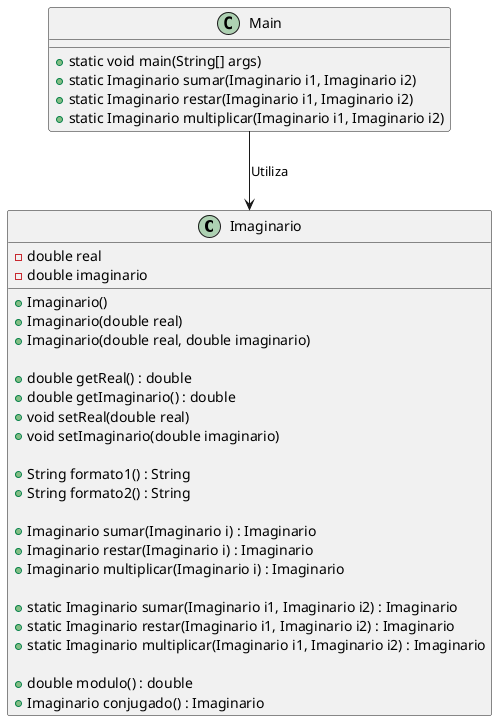 @startuml Diagrama
class Imaginario {
    - double real
    - double imaginario
    
    + Imaginario()
    + Imaginario(double real)
    + Imaginario(double real, double imaginario)
    
    + double getReal() : double
    + double getImaginario() : double
    + void setReal(double real)
    + void setImaginario(double imaginario)
    
    + String formato1() : String
    + String formato2() : String
    
    + Imaginario sumar(Imaginario i) : Imaginario
    + Imaginario restar(Imaginario i) : Imaginario
    + Imaginario multiplicar(Imaginario i) : Imaginario
    
    + static Imaginario sumar(Imaginario i1, Imaginario i2) : Imaginario
    + static Imaginario restar(Imaginario i1, Imaginario i2) : Imaginario
    + static Imaginario multiplicar(Imaginario i1, Imaginario i2) : Imaginario
    
    + double modulo() : double
    + Imaginario conjugado() : Imaginario
}

class Main {
    + static void main(String[] args)
    + static Imaginario sumar(Imaginario i1, Imaginario i2)
    + static Imaginario restar(Imaginario i1, Imaginario i2)
    + static Imaginario multiplicar(Imaginario i1, Imaginario i2)
}

Main --> Imaginario : "Utiliza"
@enduml
